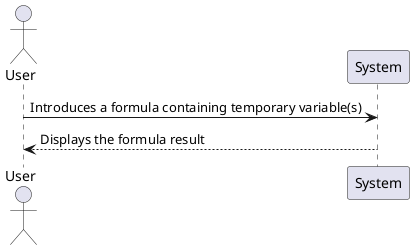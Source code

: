 @startuml lang02.1_ssd.png


actor User
participant "System" as S
User -> S : Introduces a formula containing temporary variable(s)
S --> User : Displays the formula result
@enduml
